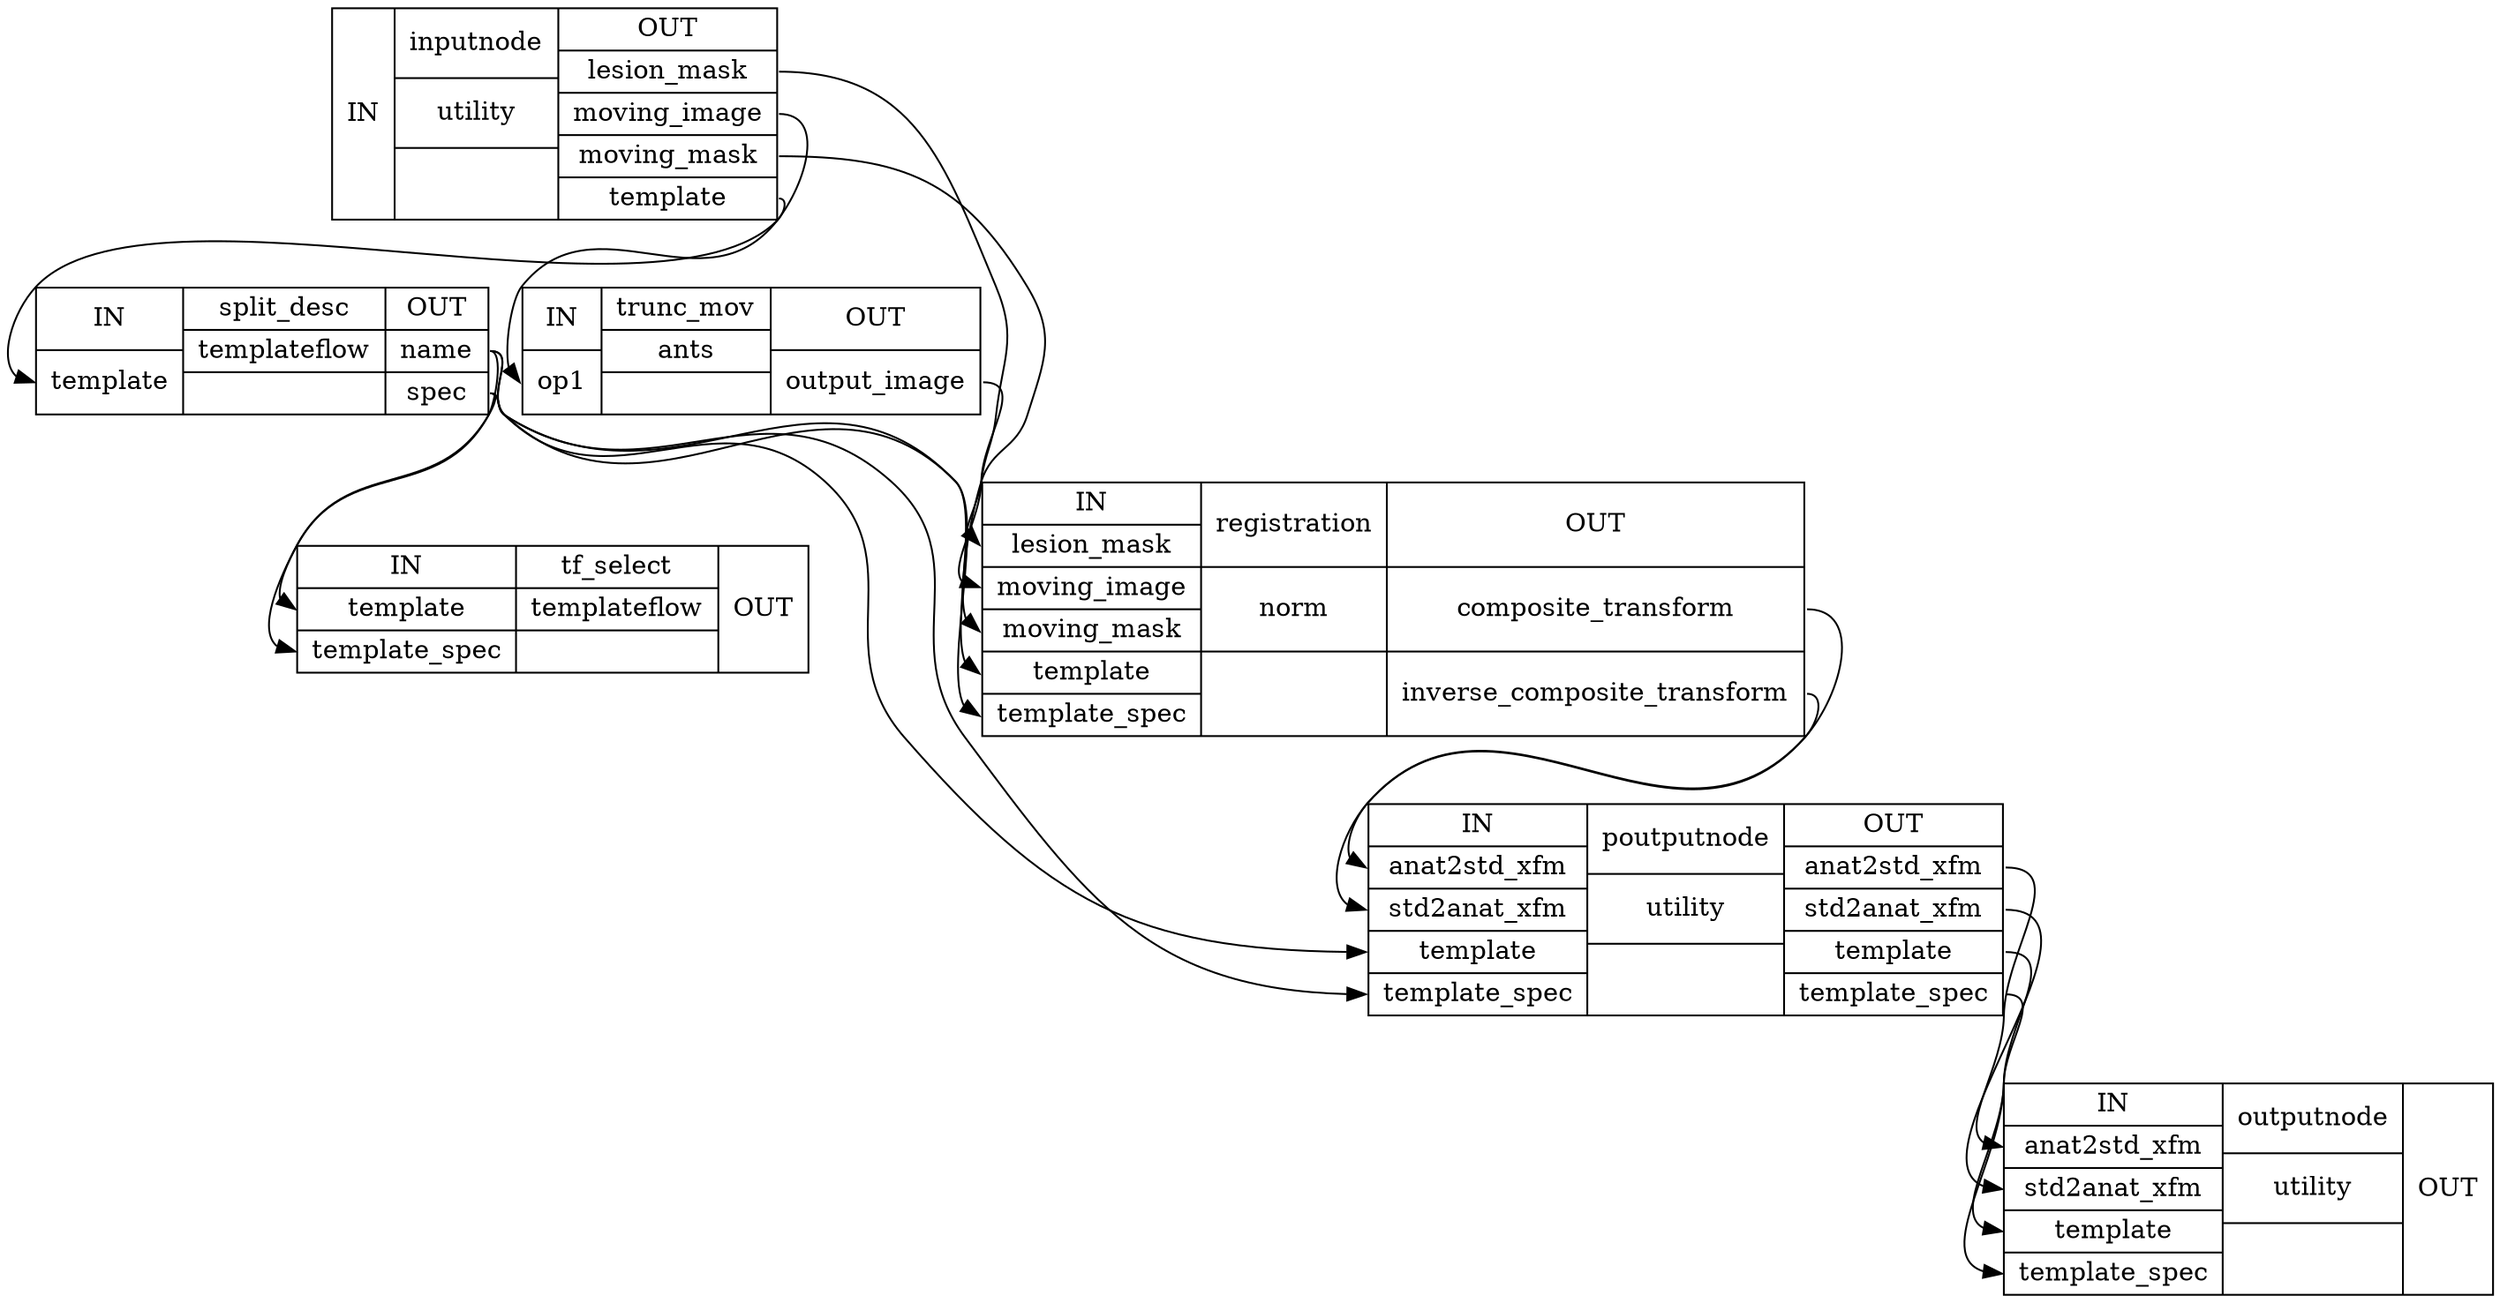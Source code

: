digraph structs {
node [shape=record];
register_template_wfinputnode [label="{IN}|{ inputnode | utility |  }|{OUT|<outlesionmask> lesion_mask|<outmovingimage> moving_image|<outmovingmask> moving_mask|<outtemplate> template}"];
register_template_wfsplit_desc [label="{IN|<intemplate> template}|{ split_desc | templateflow |  }|{OUT|<outname> name|<outspec> spec}"];
register_template_wftrunc_mov [label="{IN|<inop1> op1}|{ trunc_mov | ants |  }|{OUT|<outoutputimage> output_image}"];
register_template_wftf_select [label="{IN|<intemplate> template|<intemplatespec> template_spec}|{ tf_select | templateflow |  }|{OUT}"];
register_template_wfregistration [label="{IN|<inlesionmask> lesion_mask|<inmovingimage> moving_image|<inmovingmask> moving_mask|<intemplate> template|<intemplatespec> template_spec}|{ registration | norm |  }|{OUT|<outcompositetransform> composite_transform|<outinversecompositetransform> inverse_composite_transform}"];
register_template_wfpoutputnode [label="{IN|<inanat2stdxfm> anat2std_xfm|<instd2anatxfm> std2anat_xfm|<intemplate> template|<intemplatespec> template_spec}|{ poutputnode | utility |  }|{OUT|<outanat2stdxfm> anat2std_xfm|<outstd2anatxfm> std2anat_xfm|<outtemplate> template|<outtemplatespec> template_spec}"];
register_template_wfoutputnode [label="{IN|<inanat2stdxfm> anat2std_xfm|<instd2anatxfm> std2anat_xfm|<intemplate> template|<intemplatespec> template_spec}|{ outputnode | utility |  }|{OUT}"];
register_template_wfinputnode:outlesionmask:e -> register_template_wfregistration:inlesionmask:w;
register_template_wfinputnode:outmovingimage:e -> register_template_wftrunc_mov:inop1:w;
register_template_wfinputnode:outmovingmask:e -> register_template_wfregistration:inmovingmask:w;
register_template_wfinputnode:outtemplate:e -> register_template_wfsplit_desc:intemplate:w;
register_template_wfpoutputnode:outanat2stdxfm:e -> register_template_wfoutputnode:inanat2stdxfm:w;
register_template_wfpoutputnode:outstd2anatxfm:e -> register_template_wfoutputnode:instd2anatxfm:w;
register_template_wfpoutputnode:outtemplate:e -> register_template_wfoutputnode:intemplate:w;
register_template_wfpoutputnode:outtemplatespec:e -> register_template_wfoutputnode:intemplatespec:w;
register_template_wfregistration:outcompositetransform:e -> register_template_wfpoutputnode:inanat2stdxfm:w;
register_template_wfregistration:outinversecompositetransform:e -> register_template_wfpoutputnode:instd2anatxfm:w;
register_template_wfsplit_desc:outname:e -> register_template_wfpoutputnode:intemplate:w;
register_template_wfsplit_desc:outname:e -> register_template_wfregistration:intemplate:w;
register_template_wfsplit_desc:outname:e -> register_template_wftf_select:intemplate:w;
register_template_wfsplit_desc:outspec:e -> register_template_wfpoutputnode:intemplatespec:w;
register_template_wfsplit_desc:outspec:e -> register_template_wfregistration:intemplatespec:w;
register_template_wfsplit_desc:outspec:e -> register_template_wftf_select:intemplatespec:w;
register_template_wftrunc_mov:outoutputimage:e -> register_template_wfregistration:inmovingimage:w;
}